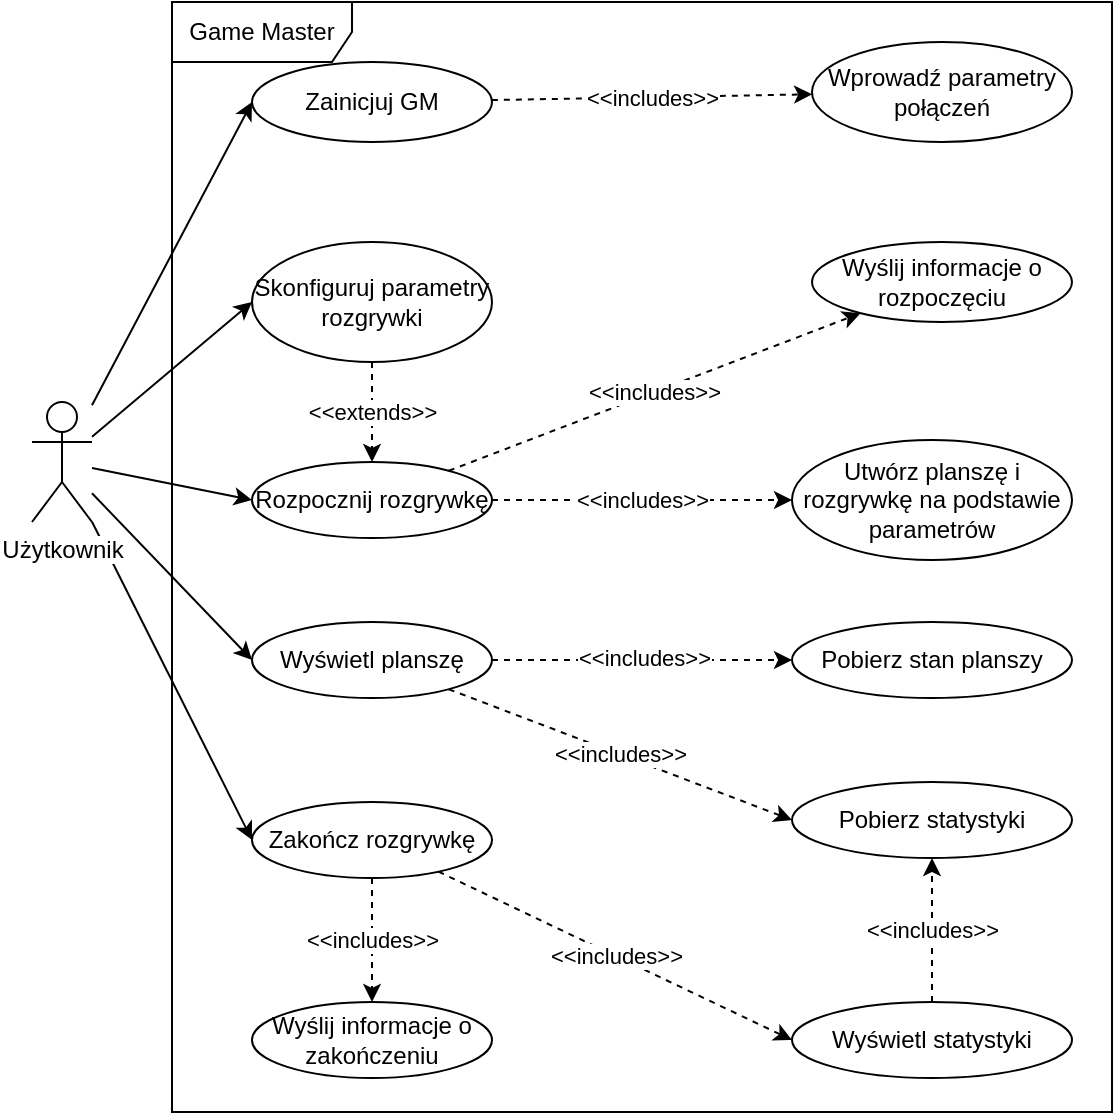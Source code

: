<mxfile version="12.2.9" type="device" pages="1"><diagram id="Aps4jFEbtAYL-k-V2CA3" name="Page-1"><mxGraphModel dx="1467" dy="367" grid="1" gridSize="10" guides="1" tooltips="1" connect="1" arrows="1" fold="1" page="1" pageScale="1" pageWidth="827" pageHeight="1169" math="0" shadow="0"><root><mxCell id="0"/><mxCell id="1" parent="0"/><mxCell id="zFtBPqj6gwzu7LnLkJkk-16" style="rounded=0;orthogonalLoop=1;jettySize=auto;html=1;entryX=0;entryY=0.5;entryDx=0;entryDy=0;" parent="1" source="zFtBPqj6gwzu7LnLkJkk-1" target="zFtBPqj6gwzu7LnLkJkk-12" edge="1"><mxGeometry relative="1" as="geometry"/></mxCell><mxCell id="zFtBPqj6gwzu7LnLkJkk-28" style="rounded=0;orthogonalLoop=1;jettySize=auto;html=1;entryX=0;entryY=0.5;entryDx=0;entryDy=0;" parent="1" source="zFtBPqj6gwzu7LnLkJkk-1" target="zFtBPqj6gwzu7LnLkJkk-18" edge="1"><mxGeometry relative="1" as="geometry"/></mxCell><mxCell id="zFtBPqj6gwzu7LnLkJkk-30" style="rounded=0;orthogonalLoop=1;jettySize=auto;html=1;entryX=0;entryY=0.5;entryDx=0;entryDy=0;" parent="1" source="zFtBPqj6gwzu7LnLkJkk-1" target="zFtBPqj6gwzu7LnLkJkk-19" edge="1"><mxGeometry relative="1" as="geometry"/></mxCell><mxCell id="zFtBPqj6gwzu7LnLkJkk-41" style="rounded=0;orthogonalLoop=1;jettySize=auto;html=1;entryX=0;entryY=0.5;entryDx=0;entryDy=0;" parent="1" source="zFtBPqj6gwzu7LnLkJkk-1" target="zFtBPqj6gwzu7LnLkJkk-24" edge="1"><mxGeometry relative="1" as="geometry"/></mxCell><mxCell id="zFtBPqj6gwzu7LnLkJkk-42" style="rounded=0;orthogonalLoop=1;jettySize=auto;html=1;entryX=0;entryY=0.5;entryDx=0;entryDy=0;" parent="1" source="zFtBPqj6gwzu7LnLkJkk-1" target="zFtBPqj6gwzu7LnLkJkk-32" edge="1"><mxGeometry relative="1" as="geometry"/></mxCell><mxCell id="zFtBPqj6gwzu7LnLkJkk-1" value="Użytkownik" style="shape=umlActor;verticalLabelPosition=bottom;labelBackgroundColor=#ffffff;verticalAlign=top;html=1;outlineConnect=0;" parent="1" vertex="1"><mxGeometry x="10" y="340" width="30" height="60" as="geometry"/></mxCell><mxCell id="zFtBPqj6gwzu7LnLkJkk-27" value="&amp;lt;&amp;lt;includes&amp;gt;&amp;gt;" style="rounded=0;orthogonalLoop=1;jettySize=auto;html=1;dashed=1;" parent="1" source="zFtBPqj6gwzu7LnLkJkk-12" target="zFtBPqj6gwzu7LnLkJkk-17" edge="1"><mxGeometry relative="1" as="geometry"/></mxCell><mxCell id="zFtBPqj6gwzu7LnLkJkk-12" value="Zainicjuj GM" style="ellipse;whiteSpace=wrap;html=1;" parent="1" vertex="1"><mxGeometry x="120" y="170" width="120" height="40" as="geometry"/></mxCell><mxCell id="zFtBPqj6gwzu7LnLkJkk-17" value="Wprowadź parametry połączeń" style="ellipse;whiteSpace=wrap;html=1;" parent="1" vertex="1"><mxGeometry x="400" y="160" width="130" height="50" as="geometry"/></mxCell><mxCell id="z0__ZpUKkfxA-EOrlAXa-22" value="&amp;lt;&amp;lt;extends&amp;gt;&amp;gt;" style="edgeStyle=none;rounded=0;orthogonalLoop=1;jettySize=auto;html=1;entryX=0.5;entryY=0;entryDx=0;entryDy=0;dashed=1;endArrow=classic;endFill=1;" parent="1" source="zFtBPqj6gwzu7LnLkJkk-18" target="zFtBPqj6gwzu7LnLkJkk-19" edge="1"><mxGeometry relative="1" as="geometry"/></mxCell><mxCell id="zFtBPqj6gwzu7LnLkJkk-18" value="Skonfiguruj parametry rozgrywki" style="ellipse;whiteSpace=wrap;html=1;" parent="1" vertex="1"><mxGeometry x="120" y="260" width="120" height="60" as="geometry"/></mxCell><mxCell id="z0__ZpUKkfxA-EOrlAXa-26" value="&amp;lt;&amp;lt;includes&amp;gt;&amp;gt;" style="edgeStyle=none;rounded=0;orthogonalLoop=1;jettySize=auto;html=1;dashed=1;endArrow=classic;endFill=1;" parent="1" source="zFtBPqj6gwzu7LnLkJkk-19" target="zFtBPqj6gwzu7LnLkJkk-21" edge="1"><mxGeometry relative="1" as="geometry"/></mxCell><mxCell id="z0__ZpUKkfxA-EOrlAXa-27" value="&amp;lt;&amp;lt;includes&amp;gt;&amp;gt;" style="edgeStyle=none;rounded=0;orthogonalLoop=1;jettySize=auto;html=1;dashed=1;endArrow=classic;endFill=1;" parent="1" source="zFtBPqj6gwzu7LnLkJkk-19" target="zFtBPqj6gwzu7LnLkJkk-20" edge="1"><mxGeometry relative="1" as="geometry"/></mxCell><mxCell id="zFtBPqj6gwzu7LnLkJkk-19" value="Rozpocznij rozgrywkę" style="ellipse;whiteSpace=wrap;html=1;" parent="1" vertex="1"><mxGeometry x="120" y="370" width="120" height="38" as="geometry"/></mxCell><mxCell id="zFtBPqj6gwzu7LnLkJkk-20" value="Wyślij informacje o rozpoczęciu" style="ellipse;whiteSpace=wrap;html=1;" parent="1" vertex="1"><mxGeometry x="400" y="260" width="130" height="40" as="geometry"/></mxCell><mxCell id="zFtBPqj6gwzu7LnLkJkk-21" value="Utwórz planszę i rozgrywkę na podstawie parametrów" style="ellipse;whiteSpace=wrap;html=1;" parent="1" vertex="1"><mxGeometry x="390" y="359" width="140" height="60" as="geometry"/></mxCell><mxCell id="zFtBPqj6gwzu7LnLkJkk-45" value="&amp;lt;&amp;lt;includes&amp;gt;&amp;gt;" style="rounded=0;orthogonalLoop=1;jettySize=auto;html=1;entryX=0;entryY=0.5;entryDx=0;entryDy=0;dashed=1;" parent="1" source="zFtBPqj6gwzu7LnLkJkk-24" target="zFtBPqj6gwzu7LnLkJkk-25" edge="1"><mxGeometry x="0.007" y="1" relative="1" as="geometry"><mxPoint as="offset"/></mxGeometry></mxCell><mxCell id="zFtBPqj6gwzu7LnLkJkk-46" value="&amp;lt;&amp;lt;includes&amp;gt;&amp;gt;" style="rounded=0;orthogonalLoop=1;jettySize=auto;html=1;entryX=0;entryY=0.5;entryDx=0;entryDy=0;dashed=1;" parent="1" source="zFtBPqj6gwzu7LnLkJkk-24" target="zFtBPqj6gwzu7LnLkJkk-26" edge="1"><mxGeometry relative="1" as="geometry"/></mxCell><mxCell id="zFtBPqj6gwzu7LnLkJkk-24" value="Wyświetl planszę" style="ellipse;whiteSpace=wrap;html=1;" parent="1" vertex="1"><mxGeometry x="120" y="450" width="120" height="38" as="geometry"/></mxCell><mxCell id="zFtBPqj6gwzu7LnLkJkk-25" value="Pobierz stan planszy" style="ellipse;whiteSpace=wrap;html=1;" parent="1" vertex="1"><mxGeometry x="390" y="450" width="140" height="38" as="geometry"/></mxCell><mxCell id="zFtBPqj6gwzu7LnLkJkk-26" value="Pobierz statystyki" style="ellipse;whiteSpace=wrap;html=1;" parent="1" vertex="1"><mxGeometry x="390" y="530" width="140" height="38" as="geometry"/></mxCell><mxCell id="zFtBPqj6gwzu7LnLkJkk-43" value="&amp;lt;&amp;lt;includes&amp;gt;&amp;gt;" style="rounded=0;orthogonalLoop=1;jettySize=auto;html=1;dashed=1;" parent="1" source="zFtBPqj6gwzu7LnLkJkk-32" target="zFtBPqj6gwzu7LnLkJkk-33" edge="1"><mxGeometry relative="1" as="geometry"/></mxCell><mxCell id="zFtBPqj6gwzu7LnLkJkk-44" value="&amp;lt;&amp;lt;includes&amp;gt;&amp;gt;" style="rounded=0;orthogonalLoop=1;jettySize=auto;html=1;entryX=0;entryY=0.5;entryDx=0;entryDy=0;dashed=1;" parent="1" source="zFtBPqj6gwzu7LnLkJkk-32" target="zFtBPqj6gwzu7LnLkJkk-34" edge="1"><mxGeometry relative="1" as="geometry"/></mxCell><mxCell id="zFtBPqj6gwzu7LnLkJkk-32" value="Zakończ rozgrywkę" style="ellipse;whiteSpace=wrap;html=1;" parent="1" vertex="1"><mxGeometry x="120" y="540" width="120" height="38" as="geometry"/></mxCell><mxCell id="zFtBPqj6gwzu7LnLkJkk-33" value="Wyślij informacje o zakończeniu" style="ellipse;whiteSpace=wrap;html=1;" parent="1" vertex="1"><mxGeometry x="120" y="640" width="120" height="38" as="geometry"/></mxCell><mxCell id="zFtBPqj6gwzu7LnLkJkk-53" value="&amp;lt;&amp;lt;includes&amp;gt;&amp;gt;" style="rounded=0;orthogonalLoop=1;jettySize=auto;html=1;dashed=1;" parent="1" source="zFtBPqj6gwzu7LnLkJkk-34" target="zFtBPqj6gwzu7LnLkJkk-26" edge="1"><mxGeometry relative="1" as="geometry"/></mxCell><mxCell id="zFtBPqj6gwzu7LnLkJkk-34" value="Wyświetl statystyki" style="ellipse;whiteSpace=wrap;html=1;" parent="1" vertex="1"><mxGeometry x="390" y="640" width="140" height="38" as="geometry"/></mxCell><mxCell id="z0__ZpUKkfxA-EOrlAXa-23" value="Game Master" style="shape=umlFrame;whiteSpace=wrap;html=1;width=90;height=30;" parent="1" vertex="1"><mxGeometry x="80" y="140" width="470" height="555" as="geometry"/></mxCell></root></mxGraphModel></diagram></mxfile>